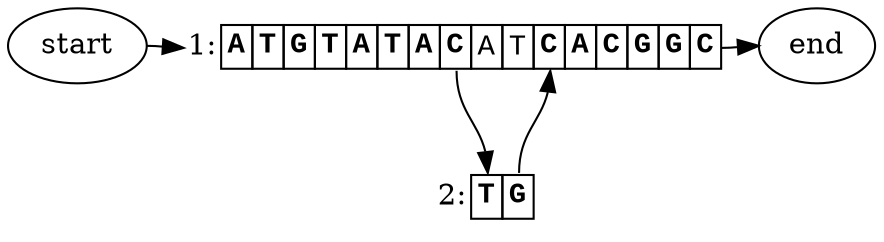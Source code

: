strict digraph "" {
	graph [rankdir=TD,
		splines=true
	];
	node [label="\N"];
	source	[label=start];
	1	[label=<<TABLE BORDER='0' CELLBORDER='1' CELLSPACING='0'><TR><TD BORDER='0' PORT='caption' ALIGN='right'>1:</TD><TD PORT='0'><FONT FACE='Courier New'><B>A</B></FONT></TD>
<TD PORT='1'><FONT FACE='Courier New'><B>T</B></FONT></TD>
<TD PORT='2'><FONT FACE='Courier New'><B>G</B></FONT></TD>
<TD PORT='3'><FONT FACE='Courier New'><B>T</B></FONT></TD>
<TD PORT='4'><FONT FACE='Courier New'><B>A</B></FONT></TD>
<TD PORT='5'><FONT FACE='Courier New'><B>T</B></FONT></TD>
<TD PORT='6'><FONT FACE='Courier New'><B>A</B></FONT></TD>
<TD PORT='7'><FONT FACE='Courier New'><B>C</B></FONT></TD>
<TD PORT='8'><FONT FACE='Courier New'>A</FONT></TD>
<TD PORT='9'><FONT FACE='Courier New'>T</FONT></TD>
<TD PORT='10'><FONT FACE='Courier New'><B>C</B></FONT></TD>
<TD PORT='11'><FONT FACE='Courier New'><B>A</B></FONT></TD>
<TD PORT='12'><FONT FACE='Courier New'><B>C</B></FONT></TD>
<TD PORT='13'><FONT FACE='Courier New'><B>G</B></FONT></TD>
<TD PORT='14'><FONT FACE='Courier New'><B>G</B></FONT></TD>
<TD PORT='15'><FONT FACE='Courier New'><B>C</B></FONT></TD></TR></TABLE>>,
		margin=0,
		shape=none];
	source:e -> 1:caption	[constraint=False];
	2	[label=<<TABLE BORDER='0' CELLBORDER='1' CELLSPACING='0'><TR><TD BORDER='0' PORT='caption' ALIGN='right'>2:</TD><TD PORT='0'><FONT FACE='Courier New'><B>T</B></FONT></TD>
<TD PORT='1'><FONT FACE='Courier New'><B>G</B></FONT></TD></TR></TABLE>>,
		margin=0,
		shape=none];
	1:7 -> 2:0;
	sink	[label=end];
	1:15 -> sink:w	[constraint=False];
	2:1 -> 1:10;
}
